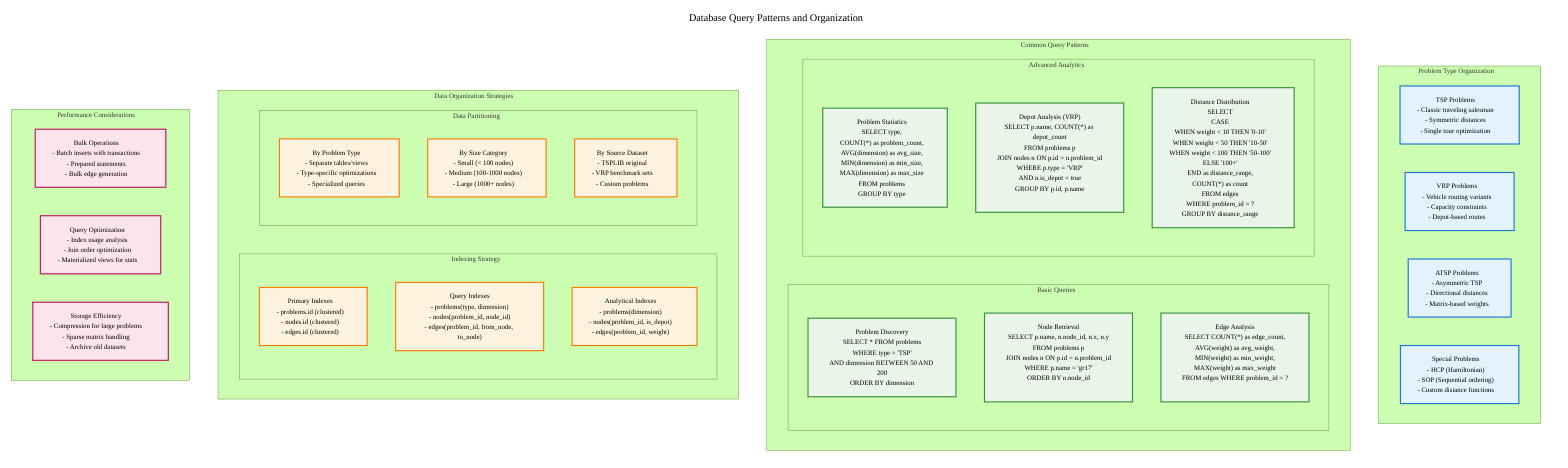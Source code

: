 ---
config:
  theme: forest
  themeVariables:
    primaryColor: '#e8f5e8'
    primaryTextColor: '#1b5e20'
    primaryBorderColor: '#2e7d32'
    lineColor: '#4caf50'
    fontFamily: 'Segoe UI, Arial, sans-serif'
    fontSize: 12px
    background: '#f9fff9'
  flowchart:
    htmlLabels: true
    curve: basis
    useMaxWidth: true
    diagramPadding: 20
title: Database Query Patterns and Organization
---
flowchart TB
    subgraph problem_types["Problem Type Organization"]
        tsp_probs["TSP Problems<br/>- Classic traveling salesman<br/>- Symmetric distances<br/>- Single tour optimization"]
        vrp_probs["VRP Problems<br/>- Vehicle routing variants<br/>- Capacity constraints<br/>- Depot-based routes"]
        atsp_probs["ATSP Problems<br/>- Asymmetric TSP<br/>- Directional distances<br/>- Matrix-based weights"]
        special_probs["Special Problems<br/>- HCP (Hamiltonian)<br/>- SOP (Sequential ordering)<br/>- Custom distance functions"]
    end
    
    subgraph query_patterns["Common Query Patterns"]
        subgraph basic_queries["Basic Queries"]
            q1["Problem Discovery<br/>SELECT * FROM problems<br/>WHERE type = 'TSP'<br/>AND dimension BETWEEN 50 AND 200<br/>ORDER BY dimension"]
            
            q2["Node Retrieval<br/>SELECT p.name, n.node_id, n.x, n.y<br/>FROM problems p<br/>JOIN nodes n ON p.id = n.problem_id<br/>WHERE p.name = 'gr17'<br/>ORDER BY n.node_id"]
            
            q3["Edge Analysis<br/>SELECT COUNT(*) as edge_count,<br/>AVG(weight) as avg_weight,<br/>MIN(weight) as min_weight,<br/>MAX(weight) as max_weight<br/>FROM edges WHERE problem_id = ?"]
        end
        
        subgraph advanced_queries["Advanced Analytics"]
            q4["Problem Statistics<br/>SELECT type,<br/>COUNT(*) as problem_count,<br/>AVG(dimension) as avg_size,<br/>MIN(dimension) as min_size,<br/>MAX(dimension) as max_size<br/>FROM problems<br/>GROUP BY type"]
            
            q5["Depot Analysis (VRP)<br/>SELECT p.name, COUNT(*) as depot_count<br/>FROM problems p<br/>JOIN nodes n ON p.id = n.problem_id<br/>WHERE p.type = 'VRP'<br/>AND n.is_depot = true<br/>GROUP BY p.id, p.name"]
            
            q6["Distance Distribution<br/>SELECT<br/>CASE<br/>  WHEN weight < 10 THEN '0-10'<br/>  WHEN weight < 50 THEN '10-50'<br/>  WHEN weight < 100 THEN '50-100'<br/>  ELSE '100+'<br/>END as distance_range,<br/>COUNT(*) as count<br/>FROM edges<br/>WHERE problem_id = ?<br/>GROUP BY distance_range"]
        end
    end
    
    subgraph data_organization["Data Organization Strategies"]
        subgraph indexing["Indexing Strategy"]
            idx1["Primary Indexes<br/>- problems.id (clustered)<br/>- nodes.id (clustered)<br/>- edges.id (clustered)"]
            
            idx2["Query Indexes<br/>- problems(type, dimension)<br/>- nodes(problem_id, node_id)<br/>- edges(problem_id, from_node, to_node)"]
            
            idx3["Analytical Indexes<br/>- problems(dimension)<br/>- nodes(problem_id, is_depot)<br/>- edges(problem_id, weight)"]
        end
        
        subgraph partitioning["Data Partitioning"]
            part1["By Problem Type<br/>- Separate tables/views<br/>- Type-specific optimizations<br/>- Specialized queries"]
            
            part2["By Size Category<br/>- Small (< 100 nodes)<br/>- Medium (100-1000 nodes)<br/>- Large (1000+ nodes)"]
            
            part3["By Source Dataset<br/>- TSPLIB original<br/>- VRP benchmark sets<br/>- Custom problems"]
        end
    end
    
    subgraph performance["Performance Considerations"]
        perf1["Bulk Operations<br/>- Batch inserts with transactions<br/>- Prepared statements<br/>- Bulk edge generation"]
        
        perf2["Query Optimization<br/>- Index usage analysis<br/>- Join order optimization<br/>- Materialized views for stats"]
        
        perf3["Storage Efficiency<br/>- Compression for large problems<br/>- Sparse matrix handling<br/>- Archive old datasets"]
    end
    
    %% Styling
    classDef problemType fill:#e3f2fd,stroke:#1976d2,stroke-width:2px
    classDef queryBox fill:#e8f5e8,stroke:#388e3c,stroke-width:2px
    classDef orgBox fill:#fff3e0,stroke:#f57c00,stroke-width:2px
    classDef perfBox fill:#fce4ec,stroke:#c2185b,stroke-width:2px
    
    class tsp_probs,vrp_probs,atsp_probs,special_probs problemType
    class q1,q2,q3,q4,q5,q6 queryBox
    class idx1,idx2,idx3,part1,part2,part3 orgBox
    class perf1,perf2,perf3 perfBox